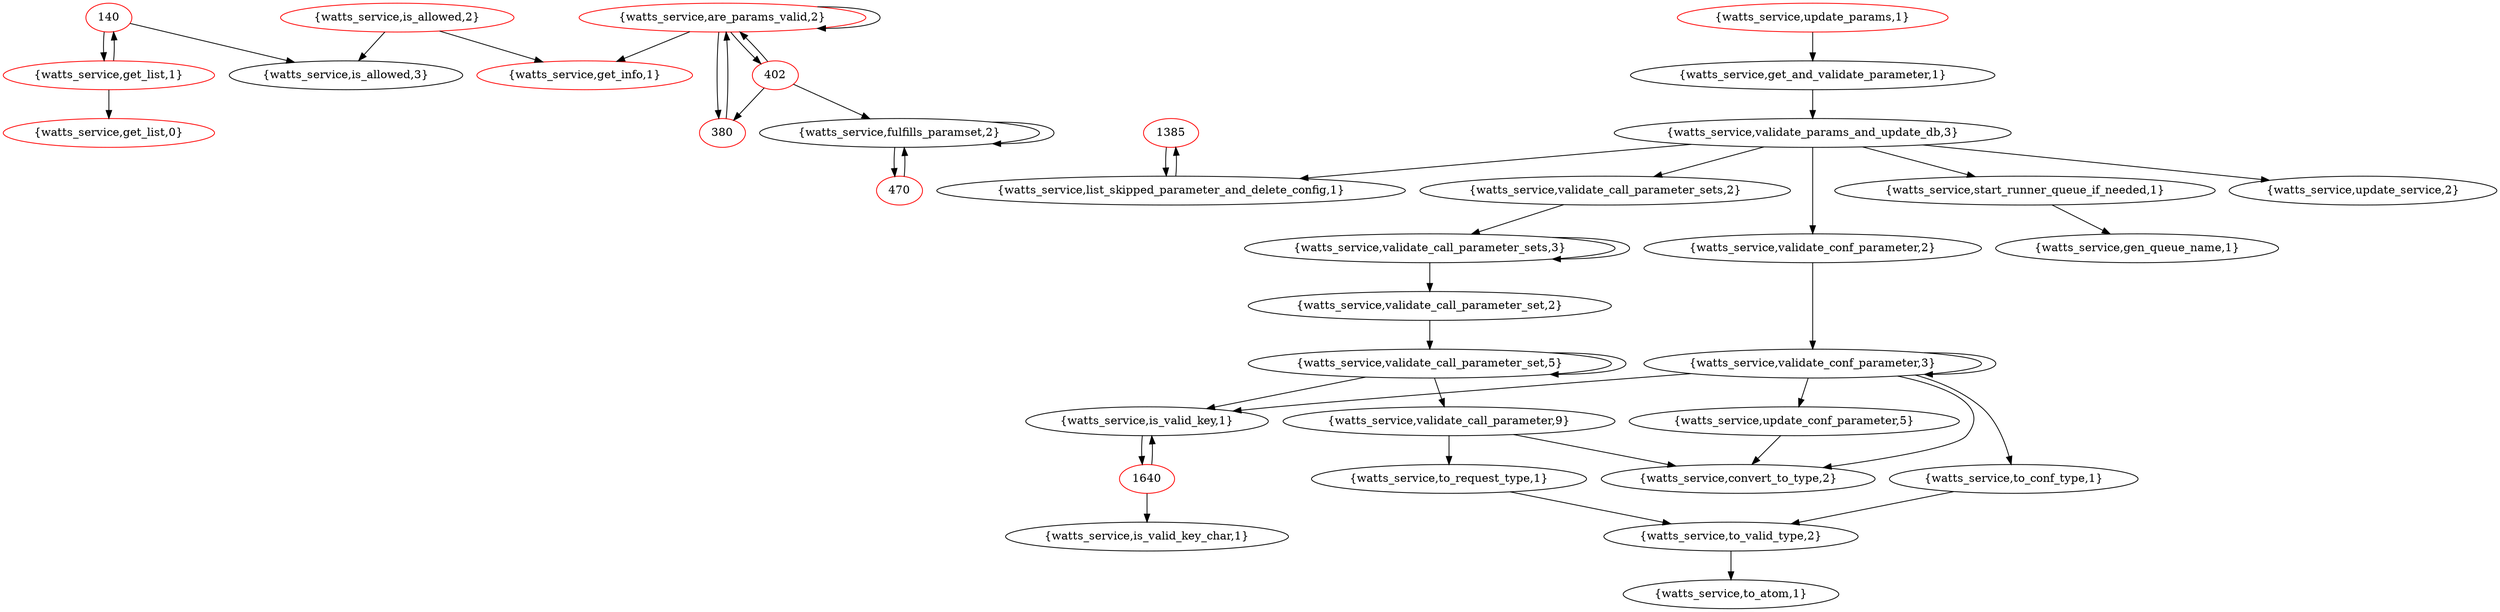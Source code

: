digraph CG {"140" [width=0.550000 heigth=0.400000 color=red ];
"380" [width=0.550000 heigth=0.400000 color=red ];
"402" [width=0.550000 heigth=0.400000 color=red ];
"470" [width=0.550000 heigth=0.400000 color=red ];
"1385" [width=0.550000 heigth=0.400000 color=red ];
"1640" [width=0.550000 heigth=0.400000 color=red ];
"{watts_service,are_params_valid,2}" [width=3.300000 heigth=0.400000 color=red ];
"{watts_service,convert_to_type,2}" [width=3.300000 heigth=0.400000 ];
"{watts_service,fulfills_paramset,2}" [width=3.300000 heigth=0.400000 ];
"{watts_service,gen_queue_name,1}" [width=2.750000 heigth=0.400000 ];
"{watts_service,get_and_validate_parameter,1}" [width=3.850000 heigth=0.400000 ];
"{watts_service,get_info,1}" [width=2.750000 heigth=0.400000 color=red ];
"{watts_service,get_list,0}" [width=2.750000 heigth=0.400000 color=red ];
"{watts_service,get_list,1}" [width=2.750000 heigth=0.400000 color=red ];
"{watts_service,is_allowed,2}" [width=2.750000 heigth=0.400000 color=red ];
"{watts_service,is_allowed,3}" [width=2.750000 heigth=0.400000 ];
"{watts_service,is_valid_key,1}" [width=2.750000 heigth=0.400000 ];
"{watts_service,is_valid_key_char,1}" [width=3.300000 heigth=0.400000 ];
"{watts_service,list_skipped_parameter_and_delete_config,1}" [width=4.950000 heigth=0.400000 ];
"{watts_service,start_runner_queue_if_needed,1}" [width=3.850000 heigth=0.400000 ];
"{watts_service,to_atom,1}" [width=2.200000 heigth=0.400000 ];
"{watts_service,to_conf_type,1}" [width=2.750000 heigth=0.400000 ];
"{watts_service,to_request_type,1}" [width=3.300000 heigth=0.400000 ];
"{watts_service,to_valid_type,2}" [width=2.750000 heigth=0.400000 ];
"{watts_service,update_conf_parameter,5}" [width=3.300000 heigth=0.400000 ];
"{watts_service,update_params,1}" [width=2.750000 heigth=0.400000 color=red ];
"{watts_service,update_service,2}" [width=2.750000 heigth=0.400000 ];
"{watts_service,validate_call_parameter,9}" [width=3.850000 heigth=0.400000 ];
"{watts_service,validate_call_parameter_set,2}" [width=3.850000 heigth=0.400000 ];
"{watts_service,validate_call_parameter_set,5}" [width=3.850000 heigth=0.400000 ];
"{watts_service,validate_call_parameter_sets,2}" [width=3.850000 heigth=0.400000 ];
"{watts_service,validate_call_parameter_sets,3}" [width=3.850000 heigth=0.400000 ];
"{watts_service,validate_conf_parameter,2}" [width=3.850000 heigth=0.400000 ];
"{watts_service,validate_conf_parameter,3}" [width=3.850000 heigth=0.400000 ];
"{watts_service,validate_params_and_update_db,3}" [width=4.400000 heigth=0.400000 ];
"140" -> "{watts_service,get_list,1}" [];
"1640" -> "{watts_service,is_valid_key_char,1}" [];
"{watts_service,fulfills_paramset,2}" -> "470" [];
"470" -> "{watts_service,fulfills_paramset,2}" [];
"{watts_service,is_allowed,2}" -> "{watts_service,get_info,1}" [];
"{watts_service,is_valid_key,1}" -> "1640" [];
"{watts_service,are_params_valid,2}" -> "380" [];
"{watts_service,start_runner_queue_if_needed,1}" -> "{watts_service,gen_queue_name,1}" [];
"140" -> "{watts_service,is_allowed,3}" [];
"{watts_service,validate_call_parameter,9}" -> "{watts_service,to_request_type,1}" [];
"{watts_service,update_conf_parameter,5}" -> "{watts_service,convert_to_type,2}" [];
"{watts_service,validate_call_parameter_set,5}" -> "{watts_service,validate_call_parameter_set,5}" [];
"{watts_service,validate_conf_parameter,2}" -> "{watts_service,validate_conf_parameter,3}" [];
"{watts_service,validate_call_parameter_sets,3}" -> "{watts_service,validate_call_parameter_set,2}" [];
"{watts_service,validate_call_parameter_set,5}" -> "{watts_service,validate_call_parameter,9}" [];
"{watts_service,validate_conf_parameter,3}" -> "{watts_service,to_conf_type,1}" [];
"{watts_service,get_list,1}" -> "140" [];
"{watts_service,validate_conf_parameter,3}" -> "{watts_service,validate_conf_parameter,3}" [];
"{watts_service,list_skipped_parameter_and_delete_config,1}" -> "1385" [];
"{watts_service,validate_call_parameter_sets,3}" -> "{watts_service,validate_call_parameter_sets,3}" [];
"{watts_service,validate_conf_parameter,3}" -> "{watts_service,is_valid_key,1}" [];
"{watts_service,validate_call_parameter,9}" -> "{watts_service,convert_to_type,2}" [];
"{watts_service,to_valid_type,2}" -> "{watts_service,to_atom,1}" [];
"1385" -> "{watts_service,list_skipped_parameter_and_delete_config,1}" [];
"{watts_service,are_params_valid,2}" -> "{watts_service,are_params_valid,2}" [];
"{watts_service,validate_call_parameter_set,2}" -> "{watts_service,validate_call_parameter_set,5}" [];
"{watts_service,validate_params_and_update_db,3}" -> "{watts_service,validate_call_parameter_sets,2}" [];
"{watts_service,to_conf_type,1}" -> "{watts_service,to_valid_type,2}" [];
"402" -> "380" [];
"{watts_service,validate_conf_parameter,3}" -> "{watts_service,update_conf_parameter,5}" [];
"{watts_service,validate_params_and_update_db,3}" -> "{watts_service,update_service,2}" [];
"{watts_service,to_request_type,1}" -> "{watts_service,to_valid_type,2}" [];
"{watts_service,is_allowed,2}" -> "{watts_service,is_allowed,3}" [];
"{watts_service,validate_params_and_update_db,3}" -> "{watts_service,validate_conf_parameter,2}" [];
"402" -> "{watts_service,fulfills_paramset,2}" [];
"{watts_service,update_params,1}" -> "{watts_service,get_and_validate_parameter,1}" [];
"{watts_service,validate_call_parameter_set,5}" -> "{watts_service,is_valid_key,1}" [];
"380" -> "{watts_service,are_params_valid,2}" [];
"{watts_service,validate_params_and_update_db,3}" -> "{watts_service,list_skipped_parameter_and_delete_config,1}" [];
"{watts_service,get_list,1}" -> "{watts_service,get_list,0}" [];
"{watts_service,get_and_validate_parameter,1}" -> "{watts_service,validate_params_and_update_db,3}" [];
"{watts_service,are_params_valid,2}" -> "{watts_service,get_info,1}" [];
"{watts_service,validate_conf_parameter,3}" -> "{watts_service,convert_to_type,2}" [];
"{watts_service,fulfills_paramset,2}" -> "{watts_service,fulfills_paramset,2}" [];
"402" -> "{watts_service,are_params_valid,2}" [];
"{watts_service,are_params_valid,2}" -> "402" [];
"{watts_service,validate_params_and_update_db,3}" -> "{watts_service,start_runner_queue_if_needed,1}" [];
"{watts_service,validate_call_parameter_sets,2}" -> "{watts_service,validate_call_parameter_sets,3}" [];
"1640" -> "{watts_service,is_valid_key,1}" [];
graph [CG=CG]}